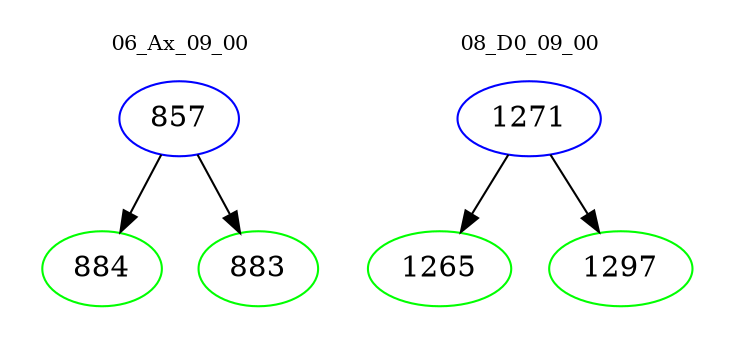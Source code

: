 digraph{
subgraph cluster_0 {
color = white
label = "06_Ax_09_00";
fontsize=10;
T0_857 [label="857", color="blue"]
T0_857 -> T0_884 [color="black"]
T0_884 [label="884", color="green"]
T0_857 -> T0_883 [color="black"]
T0_883 [label="883", color="green"]
}
subgraph cluster_1 {
color = white
label = "08_D0_09_00";
fontsize=10;
T1_1271 [label="1271", color="blue"]
T1_1271 -> T1_1265 [color="black"]
T1_1265 [label="1265", color="green"]
T1_1271 -> T1_1297 [color="black"]
T1_1297 [label="1297", color="green"]
}
}
